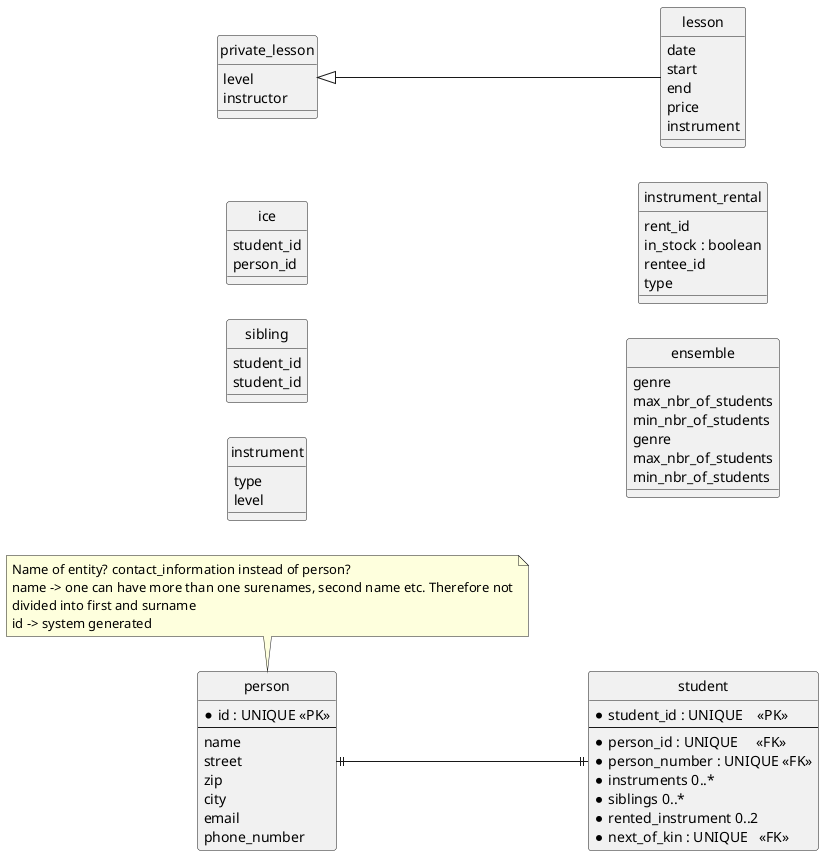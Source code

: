 @startuml
hide circle
' skinparam linetype ortho
' skinparam package {
'     BackgroundColor LightYellow
' }
'top to bottom direction
left to right direction

' skinparam ClassAttributeIconSize 0
' class classtest{}

entity "person" as p {
    * id : UNIQUE <<PK>>
    --
    name 
    ': string 
    street
    zip
    city
    email
    ' : text
    phone_number
}
    note top 
    Name of entity? contact_information instead of person?
    name -> one can have more than one surenames, second name etc. Therefore not
    divided into first and surname
    id -> system generated 
    end note

entity "student" as s {
    * student_id : UNIQUE    <<PK>>
    --
    * person_id : UNIQUE     <<FK>>
    * person_number : UNIQUE <<FK>>
    * instruments 0..*
    * siblings 0..*
    * rented_instrument 0..2
    * next_of_kin : UNIQUE   <<FK>>
    ' no next of kin, only ice?
    ' next_of_kin == person_id
}
' note top
'     student_id -> should student_id == person_id?
'     What about person_number?
' end note

' ärver från person
entity "ice" as ice {
    student_id
    person_id
}

entity "sibling" as sib{
    student_id
    student_id
}

' find a better name. "instrument_skill"? Is it even neccessary??
entity "instrument" as i {
    type
    level
}

' is in_stock derived data? If rentee_id than its not in stock?
entity "instrument_rental" as ir {
    rent_id
    in_stock : boolean
    rentee_id
    type
}

entity "lesson" as l{
    date
    start
    end
    price
    instrument
}

' entity "billing_info" {
' }

' entity payment/salllllarish {
' }

entity "private_lesson" as pl {
    level
    instructor
}

entity "group_lesson" as e {
    genre
    max_nbr_of_students
    min_nbr_of_students
}

entity "ensemble" as e {
    genre
    max_nbr_of_students
    min_nbr_of_students
}

' inheritance
pl <|-- l
' p: id ||--|| s: person_id
' relations
p ||--|| s


' et |o"1"---"10"o{ et2 : relationtest
@enduml